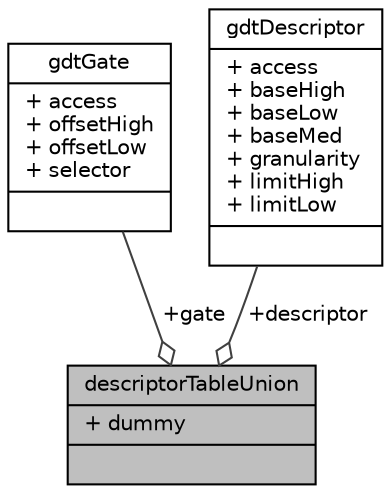 digraph "descriptorTableUnion"
{
 // LATEX_PDF_SIZE
  edge [fontname="Helvetica",fontsize="10",labelfontname="Helvetica",labelfontsize="10"];
  node [fontname="Helvetica",fontsize="10",shape=record];
  Node1 [label="{descriptorTableUnion\n|+ dummy\l|}",height=0.2,width=0.4,color="black", fillcolor="grey75", style="filled", fontcolor="black",tooltip=" "];
  Node2 -> Node1 [color="grey25",fontsize="10",style="solid",label=" +gate" ,arrowhead="odiamond",fontname="Helvetica"];
  Node2 [label="{gdtGate\n|+ access\l+ offsetHigh\l+ offsetLow\l+ selector\l|}",height=0.2,width=0.4,color="black", fillcolor="white", style="filled",URL="$structgdtGate.html",tooltip=" "];
  Node3 -> Node1 [color="grey25",fontsize="10",style="solid",label=" +descriptor" ,arrowhead="odiamond",fontname="Helvetica"];
  Node3 [label="{gdtDescriptor\n|+ access\l+ baseHigh\l+ baseLow\l+ baseMed\l+ granularity\l+ limitHigh\l+ limitLow\l|}",height=0.2,width=0.4,color="black", fillcolor="white", style="filled",URL="$structgdtDescriptor.html",tooltip=" "];
}
